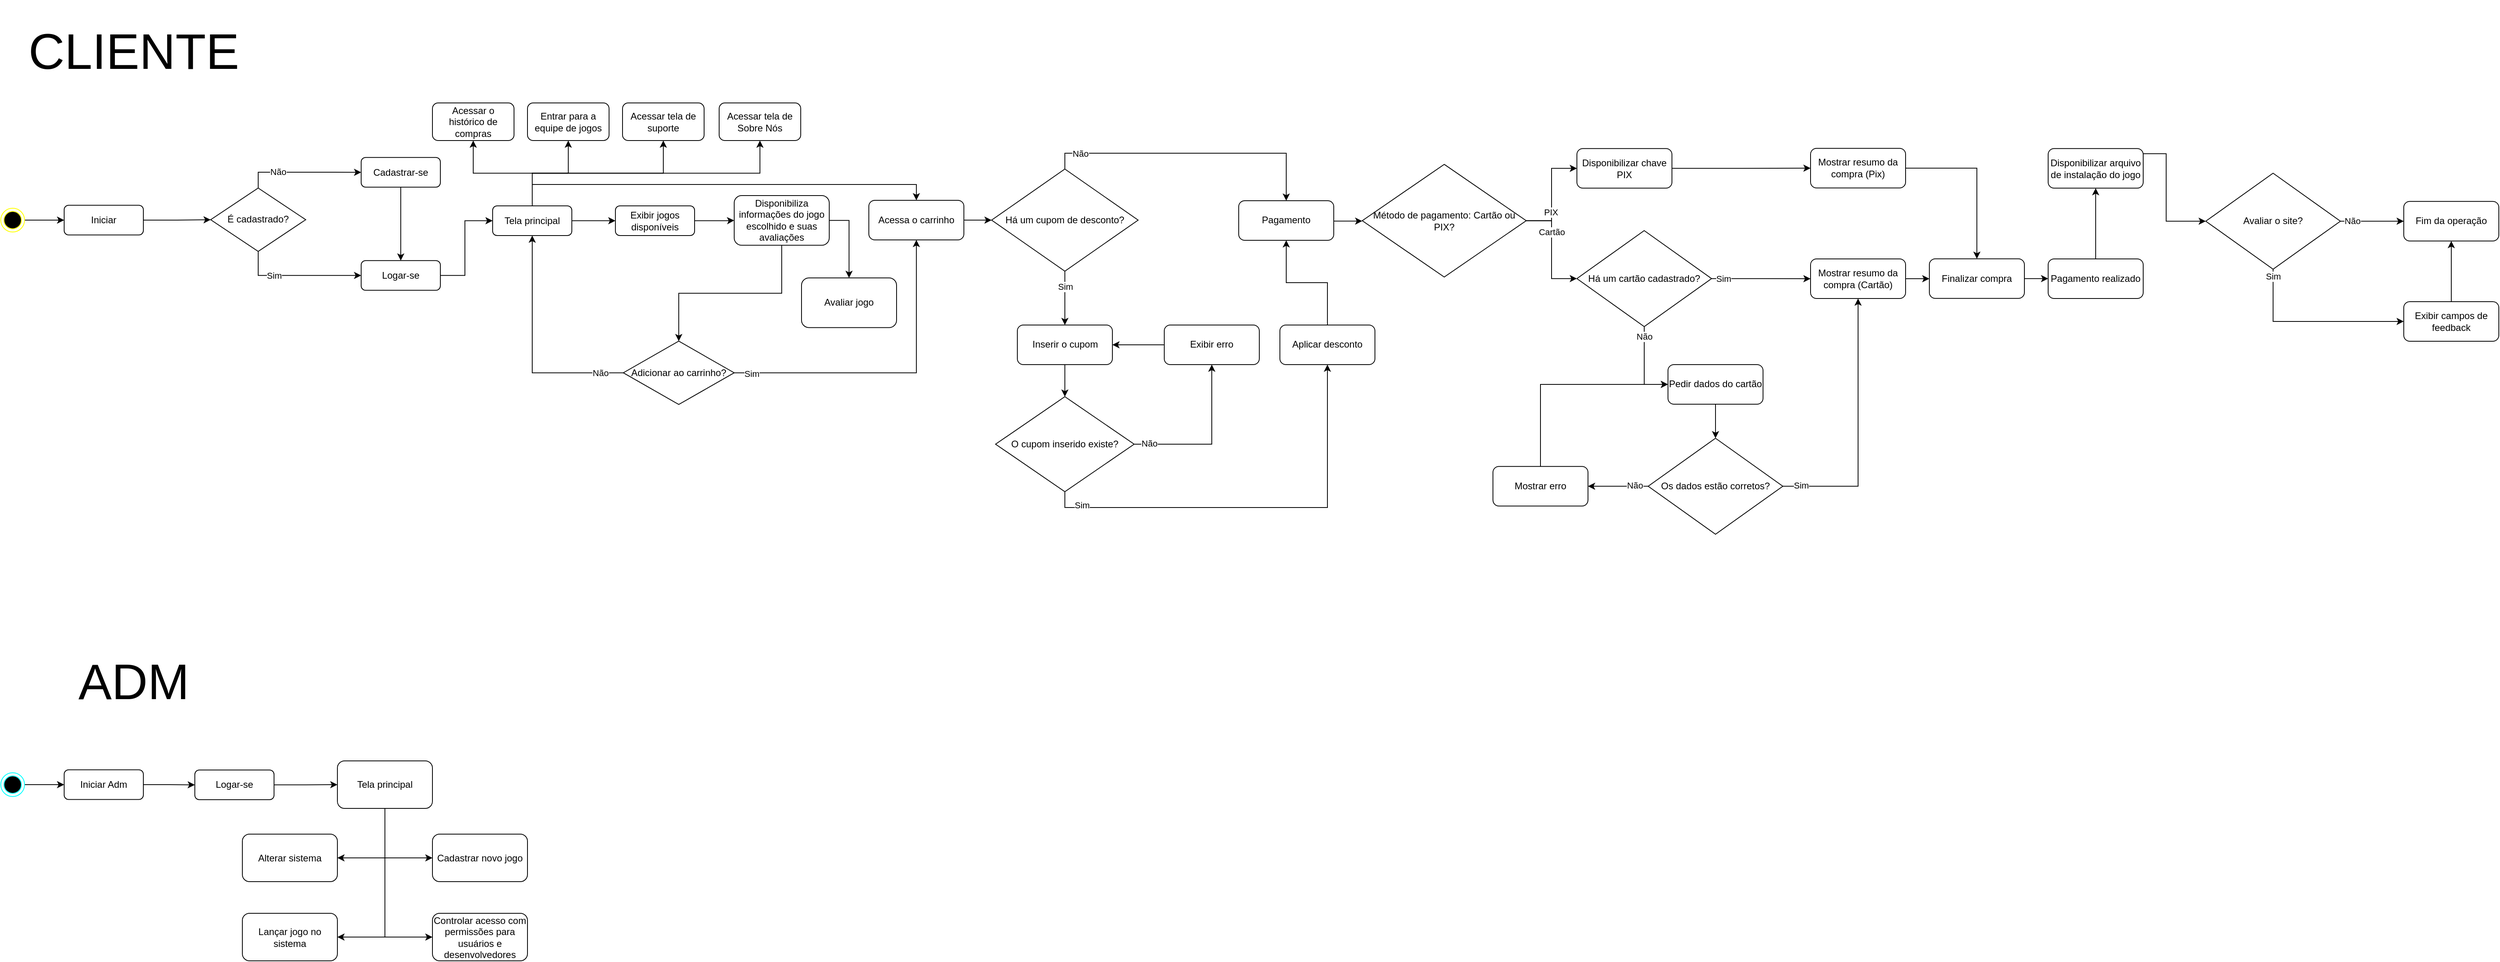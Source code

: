 <mxfile version="27.1.1">
  <diagram id="C5RBs43oDa-KdzZeNtuy" name="Page-1">
    <mxGraphModel dx="1026" dy="547" grid="1" gridSize="10" guides="1" tooltips="1" connect="1" arrows="1" fold="1" page="1" pageScale="1" pageWidth="827" pageHeight="1169" math="0" shadow="0">
      <root>
        <mxCell id="WIyWlLk6GJQsqaUBKTNV-0" />
        <mxCell id="WIyWlLk6GJQsqaUBKTNV-1" parent="WIyWlLk6GJQsqaUBKTNV-0" />
        <mxCell id="1SzBsBPXZqBtcYk88lzq-5" style="edgeStyle=orthogonalEdgeStyle;rounded=0;orthogonalLoop=1;jettySize=auto;html=1;exitX=1;exitY=0.5;exitDx=0;exitDy=0;entryX=0;entryY=0.5;entryDx=0;entryDy=0;" parent="WIyWlLk6GJQsqaUBKTNV-1" source="1SzBsBPXZqBtcYk88lzq-0" target="1SzBsBPXZqBtcYk88lzq-4" edge="1">
          <mxGeometry relative="1" as="geometry" />
        </mxCell>
        <mxCell id="1SzBsBPXZqBtcYk88lzq-0" value="" style="ellipse;html=1;shape=endState;fillColor=#000000;strokeColor=#FFFF00;" parent="WIyWlLk6GJQsqaUBKTNV-1" vertex="1">
          <mxGeometry x="185" y="302" width="30" height="30" as="geometry" />
        </mxCell>
        <mxCell id="1SzBsBPXZqBtcYk88lzq-4" value="Iniciar" style="rounded=1;whiteSpace=wrap;html=1;" parent="WIyWlLk6GJQsqaUBKTNV-1" vertex="1">
          <mxGeometry x="265" y="298.25" width="100" height="37.5" as="geometry" />
        </mxCell>
        <mxCell id="1SzBsBPXZqBtcYk88lzq-33" style="edgeStyle=orthogonalEdgeStyle;rounded=0;orthogonalLoop=1;jettySize=auto;html=1;entryX=0;entryY=0.5;entryDx=0;entryDy=0;" parent="WIyWlLk6GJQsqaUBKTNV-1" source="1SzBsBPXZqBtcYk88lzq-4" target="1SzBsBPXZqBtcYk88lzq-38" edge="1">
          <mxGeometry relative="1" as="geometry">
            <mxPoint x="605.0" y="228.75" as="targetPoint" />
            <mxPoint x="475" y="275" as="sourcePoint" />
          </mxGeometry>
        </mxCell>
        <mxCell id="1SzBsBPXZqBtcYk88lzq-40" style="edgeStyle=orthogonalEdgeStyle;rounded=0;orthogonalLoop=1;jettySize=auto;html=1;exitX=0.5;exitY=1;exitDx=0;exitDy=0;entryX=0;entryY=0.5;entryDx=0;entryDy=0;" parent="WIyWlLk6GJQsqaUBKTNV-1" source="1SzBsBPXZqBtcYk88lzq-38" target="1SzBsBPXZqBtcYk88lzq-39" edge="1">
          <mxGeometry relative="1" as="geometry" />
        </mxCell>
        <mxCell id="1SzBsBPXZqBtcYk88lzq-46" value="Sim" style="edgeLabel;html=1;align=center;verticalAlign=middle;resizable=0;points=[];" parent="1SzBsBPXZqBtcYk88lzq-40" connectable="0" vertex="1">
          <mxGeometry x="-0.226" y="-1" relative="1" as="geometry">
            <mxPoint x="-12" y="-1" as="offset" />
          </mxGeometry>
        </mxCell>
        <mxCell id="1SzBsBPXZqBtcYk88lzq-43" style="edgeStyle=orthogonalEdgeStyle;rounded=0;orthogonalLoop=1;jettySize=auto;html=1;exitX=0.5;exitY=0;exitDx=0;exitDy=0;entryX=0;entryY=0.5;entryDx=0;entryDy=0;" parent="WIyWlLk6GJQsqaUBKTNV-1" source="1SzBsBPXZqBtcYk88lzq-38" target="1SzBsBPXZqBtcYk88lzq-42" edge="1">
          <mxGeometry relative="1" as="geometry" />
        </mxCell>
        <mxCell id="1SzBsBPXZqBtcYk88lzq-44" value="Não" style="edgeLabel;html=1;align=center;verticalAlign=middle;resizable=0;points=[];" parent="1SzBsBPXZqBtcYk88lzq-43" connectable="0" vertex="1">
          <mxGeometry x="0.371" relative="1" as="geometry">
            <mxPoint x="-65" y="66" as="offset" />
          </mxGeometry>
        </mxCell>
        <mxCell id="Lc4B7oKeqXN2q5uEeSAr-0" value="Não" style="edgeLabel;html=1;align=center;verticalAlign=middle;resizable=0;points=[];" vertex="1" connectable="0" parent="1SzBsBPXZqBtcYk88lzq-43">
          <mxGeometry x="-0.402" y="1" relative="1" as="geometry">
            <mxPoint as="offset" />
          </mxGeometry>
        </mxCell>
        <mxCell id="1SzBsBPXZqBtcYk88lzq-38" value="É cadastrado?" style="rhombus;whiteSpace=wrap;html=1;" parent="WIyWlLk6GJQsqaUBKTNV-1" vertex="1">
          <mxGeometry x="450" y="276.49" width="120" height="80" as="geometry" />
        </mxCell>
        <mxCell id="RYv_guV0oGGCcxDcEiJ_-85" style="edgeStyle=orthogonalEdgeStyle;rounded=0;orthogonalLoop=1;jettySize=auto;html=1;exitX=1;exitY=0.5;exitDx=0;exitDy=0;entryX=0;entryY=0.5;entryDx=0;entryDy=0;" parent="WIyWlLk6GJQsqaUBKTNV-1" source="1SzBsBPXZqBtcYk88lzq-39" target="RYv_guV0oGGCcxDcEiJ_-84" edge="1">
          <mxGeometry relative="1" as="geometry">
            <Array as="points">
              <mxPoint x="771" y="387" />
              <mxPoint x="771" y="318" />
            </Array>
          </mxGeometry>
        </mxCell>
        <mxCell id="1SzBsBPXZqBtcYk88lzq-39" value="Logar-se" style="rounded=1;whiteSpace=wrap;html=1;" parent="WIyWlLk6GJQsqaUBKTNV-1" vertex="1">
          <mxGeometry x="640" y="368.12" width="100" height="37.5" as="geometry" />
        </mxCell>
        <mxCell id="1SzBsBPXZqBtcYk88lzq-45" style="edgeStyle=orthogonalEdgeStyle;rounded=0;orthogonalLoop=1;jettySize=auto;html=1;exitX=0.5;exitY=1;exitDx=0;exitDy=0;entryX=0.5;entryY=0;entryDx=0;entryDy=0;" parent="WIyWlLk6GJQsqaUBKTNV-1" source="1SzBsBPXZqBtcYk88lzq-42" target="1SzBsBPXZqBtcYk88lzq-39" edge="1">
          <mxGeometry relative="1" as="geometry" />
        </mxCell>
        <mxCell id="1SzBsBPXZqBtcYk88lzq-42" value="Cadastrar-se" style="rounded=1;whiteSpace=wrap;html=1;" parent="WIyWlLk6GJQsqaUBKTNV-1" vertex="1">
          <mxGeometry x="640" y="237.87" width="100" height="37.5" as="geometry" />
        </mxCell>
        <mxCell id="XJXXXrBX6UF0R7sf1k8g-0" style="edgeStyle=orthogonalEdgeStyle;rounded=0;orthogonalLoop=1;jettySize=auto;html=1;exitX=1;exitY=0.5;exitDx=0;exitDy=0;entryX=0;entryY=0.5;entryDx=0;entryDy=0;" parent="WIyWlLk6GJQsqaUBKTNV-1" source="XJXXXrBX6UF0R7sf1k8g-1" target="XJXXXrBX6UF0R7sf1k8g-3" edge="1">
          <mxGeometry relative="1" as="geometry" />
        </mxCell>
        <mxCell id="XJXXXrBX6UF0R7sf1k8g-1" value="" style="ellipse;html=1;shape=endState;fillColor=#000000;strokeColor=#00FFFF;" parent="WIyWlLk6GJQsqaUBKTNV-1" vertex="1">
          <mxGeometry x="185" y="1015" width="30" height="30" as="geometry" />
        </mxCell>
        <mxCell id="XJXXXrBX6UF0R7sf1k8g-2" style="edgeStyle=orthogonalEdgeStyle;rounded=0;orthogonalLoop=1;jettySize=auto;html=1;exitX=1;exitY=0.5;exitDx=0;exitDy=0;entryX=0;entryY=0.5;entryDx=0;entryDy=0;" parent="WIyWlLk6GJQsqaUBKTNV-1" source="XJXXXrBX6UF0R7sf1k8g-3" target="XJXXXrBX6UF0R7sf1k8g-10" edge="1">
          <mxGeometry relative="1" as="geometry">
            <mxPoint x="414" y="1030" as="targetPoint" />
          </mxGeometry>
        </mxCell>
        <mxCell id="XJXXXrBX6UF0R7sf1k8g-3" value="Iniciar Adm" style="rounded=1;whiteSpace=wrap;html=1;" parent="WIyWlLk6GJQsqaUBKTNV-1" vertex="1">
          <mxGeometry x="265" y="1011.25" width="100" height="37.5" as="geometry" />
        </mxCell>
        <mxCell id="dobvGp4MOFqiP2ddSErw-3" value="" style="edgeStyle=orthogonalEdgeStyle;rounded=0;orthogonalLoop=1;jettySize=auto;html=1;" parent="WIyWlLk6GJQsqaUBKTNV-1" source="XJXXXrBX6UF0R7sf1k8g-10" target="dobvGp4MOFqiP2ddSErw-2" edge="1">
          <mxGeometry relative="1" as="geometry" />
        </mxCell>
        <mxCell id="XJXXXrBX6UF0R7sf1k8g-10" value="Logar-se" style="rounded=1;whiteSpace=wrap;html=1;" parent="WIyWlLk6GJQsqaUBKTNV-1" vertex="1">
          <mxGeometry x="430" y="1011.5" width="100" height="37.5" as="geometry" />
        </mxCell>
        <mxCell id="qe04x3mOyRm4tF5T4k0E-8" style="edgeStyle=orthogonalEdgeStyle;rounded=0;orthogonalLoop=1;jettySize=auto;html=1;exitX=0.5;exitY=1;exitDx=0;exitDy=0;entryX=1;entryY=0.5;entryDx=0;entryDy=0;" parent="WIyWlLk6GJQsqaUBKTNV-1" source="dobvGp4MOFqiP2ddSErw-2" target="qe04x3mOyRm4tF5T4k0E-2" edge="1">
          <mxGeometry relative="1" as="geometry" />
        </mxCell>
        <mxCell id="qe04x3mOyRm4tF5T4k0E-9" style="edgeStyle=orthogonalEdgeStyle;rounded=0;orthogonalLoop=1;jettySize=auto;html=1;exitX=0.5;exitY=1;exitDx=0;exitDy=0;entryX=0;entryY=0.5;entryDx=0;entryDy=0;" parent="WIyWlLk6GJQsqaUBKTNV-1" source="dobvGp4MOFqiP2ddSErw-2" target="7GlUSVLypJ4G9-vJ-Vu1-31" edge="1">
          <mxGeometry relative="1" as="geometry">
            <mxPoint x="945" y="1303.5" as="targetPoint" />
          </mxGeometry>
        </mxCell>
        <mxCell id="qe04x3mOyRm4tF5T4k0E-10" style="edgeStyle=orthogonalEdgeStyle;rounded=0;orthogonalLoop=1;jettySize=auto;html=1;exitX=0.5;exitY=1;exitDx=0;exitDy=0;entryX=1;entryY=0.5;entryDx=0;entryDy=0;" parent="WIyWlLk6GJQsqaUBKTNV-1" source="dobvGp4MOFqiP2ddSErw-2" target="qe04x3mOyRm4tF5T4k0E-4" edge="1">
          <mxGeometry relative="1" as="geometry" />
        </mxCell>
        <mxCell id="qe04x3mOyRm4tF5T4k0E-11" style="edgeStyle=orthogonalEdgeStyle;rounded=0;orthogonalLoop=1;jettySize=auto;html=1;exitX=0.5;exitY=1;exitDx=0;exitDy=0;entryX=0;entryY=0.5;entryDx=0;entryDy=0;" parent="WIyWlLk6GJQsqaUBKTNV-1" source="dobvGp4MOFqiP2ddSErw-2" target="qe04x3mOyRm4tF5T4k0E-5" edge="1">
          <mxGeometry relative="1" as="geometry" />
        </mxCell>
        <mxCell id="dobvGp4MOFqiP2ddSErw-2" value="Tela principal" style="whiteSpace=wrap;html=1;rounded=1;" parent="WIyWlLk6GJQsqaUBKTNV-1" vertex="1">
          <mxGeometry x="610" y="1000" width="120" height="60" as="geometry" />
        </mxCell>
        <mxCell id="RYv_guV0oGGCcxDcEiJ_-9" style="edgeStyle=orthogonalEdgeStyle;rounded=0;orthogonalLoop=1;jettySize=auto;html=1;exitX=1;exitY=0.5;exitDx=0;exitDy=0;entryX=0;entryY=0.5;entryDx=0;entryDy=0;" parent="WIyWlLk6GJQsqaUBKTNV-1" source="7GlUSVLypJ4G9-vJ-Vu1-7" target="RYv_guV0oGGCcxDcEiJ_-8" edge="1">
          <mxGeometry relative="1" as="geometry">
            <mxPoint x="1081" y="317" as="sourcePoint" />
            <Array as="points">
              <mxPoint x="1101" y="318" />
              <mxPoint x="1121" y="317" />
            </Array>
          </mxGeometry>
        </mxCell>
        <mxCell id="Lc4B7oKeqXN2q5uEeSAr-8" style="edgeStyle=orthogonalEdgeStyle;rounded=0;orthogonalLoop=1;jettySize=auto;html=1;exitX=0.5;exitY=1;exitDx=0;exitDy=0;entryX=0.5;entryY=0;entryDx=0;entryDy=0;" edge="1" parent="WIyWlLk6GJQsqaUBKTNV-1" source="RYv_guV0oGGCcxDcEiJ_-8" target="RYv_guV0oGGCcxDcEiJ_-13">
          <mxGeometry relative="1" as="geometry" />
        </mxCell>
        <mxCell id="Lc4B7oKeqXN2q5uEeSAr-14" style="edgeStyle=orthogonalEdgeStyle;rounded=0;orthogonalLoop=1;jettySize=auto;html=1;exitX=1;exitY=0.5;exitDx=0;exitDy=0;entryX=0.5;entryY=0;entryDx=0;entryDy=0;" edge="1" parent="WIyWlLk6GJQsqaUBKTNV-1" source="RYv_guV0oGGCcxDcEiJ_-8" target="Lc4B7oKeqXN2q5uEeSAr-12">
          <mxGeometry relative="1" as="geometry" />
        </mxCell>
        <mxCell id="RYv_guV0oGGCcxDcEiJ_-8" value="Disponibiliza informações do jogo escolhido e suas avaliações" style="rounded=1;whiteSpace=wrap;html=1;" parent="WIyWlLk6GJQsqaUBKTNV-1" vertex="1">
          <mxGeometry x="1111" y="286" width="120" height="62.75" as="geometry" />
        </mxCell>
        <mxCell id="7GlUSVLypJ4G9-vJ-Vu1-14" style="edgeStyle=orthogonalEdgeStyle;rounded=0;orthogonalLoop=1;jettySize=auto;html=1;exitX=0;exitY=0.5;exitDx=0;exitDy=0;entryX=0.5;entryY=1;entryDx=0;entryDy=0;" parent="WIyWlLk6GJQsqaUBKTNV-1" source="RYv_guV0oGGCcxDcEiJ_-13" target="RYv_guV0oGGCcxDcEiJ_-84" edge="1">
          <mxGeometry relative="1" as="geometry" />
        </mxCell>
        <mxCell id="7GlUSVLypJ4G9-vJ-Vu1-15" value="Não" style="edgeLabel;html=1;align=center;verticalAlign=middle;resizable=0;points=[];" parent="7GlUSVLypJ4G9-vJ-Vu1-14" connectable="0" vertex="1">
          <mxGeometry x="-0.79" relative="1" as="geometry">
            <mxPoint x="1" as="offset" />
          </mxGeometry>
        </mxCell>
        <mxCell id="Lc4B7oKeqXN2q5uEeSAr-9" style="edgeStyle=orthogonalEdgeStyle;rounded=0;orthogonalLoop=1;jettySize=auto;html=1;exitX=1;exitY=0.5;exitDx=0;exitDy=0;" edge="1" parent="WIyWlLk6GJQsqaUBKTNV-1" source="RYv_guV0oGGCcxDcEiJ_-13" target="7GlUSVLypJ4G9-vJ-Vu1-1">
          <mxGeometry relative="1" as="geometry" />
        </mxCell>
        <mxCell id="Lc4B7oKeqXN2q5uEeSAr-10" value="Sim" style="edgeLabel;html=1;align=center;verticalAlign=middle;resizable=0;points=[];" vertex="1" connectable="0" parent="Lc4B7oKeqXN2q5uEeSAr-9">
          <mxGeometry x="-0.887" y="-1" relative="1" as="geometry">
            <mxPoint x="-1" as="offset" />
          </mxGeometry>
        </mxCell>
        <mxCell id="RYv_guV0oGGCcxDcEiJ_-13" value="Adicionar ao carrinho?" style="rhombus;whiteSpace=wrap;html=1;" parent="WIyWlLk6GJQsqaUBKTNV-1" vertex="1">
          <mxGeometry x="971" y="469.86" width="140" height="80" as="geometry" />
        </mxCell>
        <mxCell id="RYv_guV0oGGCcxDcEiJ_-27" style="edgeStyle=orthogonalEdgeStyle;rounded=0;orthogonalLoop=1;jettySize=auto;html=1;exitX=1;exitY=0.515;exitDx=0;exitDy=0;entryX=0;entryY=0.5;entryDx=0;entryDy=0;exitPerimeter=0;" parent="WIyWlLk6GJQsqaUBKTNV-1" source="7GlUSVLypJ4G9-vJ-Vu1-9" target="RYv_guV0oGGCcxDcEiJ_-26" edge="1">
          <mxGeometry relative="1" as="geometry">
            <mxPoint x="1821" y="198" as="sourcePoint" />
          </mxGeometry>
        </mxCell>
        <mxCell id="RYv_guV0oGGCcxDcEiJ_-31" style="edgeStyle=orthogonalEdgeStyle;rounded=0;orthogonalLoop=1;jettySize=auto;html=1;exitX=1;exitY=0.5;exitDx=0;exitDy=0;entryX=0;entryY=0.5;entryDx=0;entryDy=0;" parent="WIyWlLk6GJQsqaUBKTNV-1" source="RYv_guV0oGGCcxDcEiJ_-26" target="RYv_guV0oGGCcxDcEiJ_-30" edge="1">
          <mxGeometry relative="1" as="geometry">
            <mxPoint x="2085" y="318.245" as="sourcePoint" />
          </mxGeometry>
        </mxCell>
        <mxCell id="RYv_guV0oGGCcxDcEiJ_-32" value="PIX" style="edgeLabel;html=1;align=center;verticalAlign=middle;resizable=0;points=[];" parent="RYv_guV0oGGCcxDcEiJ_-31" connectable="0" vertex="1">
          <mxGeometry x="-0.171" y="1" relative="1" as="geometry">
            <mxPoint y="11" as="offset" />
          </mxGeometry>
        </mxCell>
        <mxCell id="RYv_guV0oGGCcxDcEiJ_-40" style="edgeStyle=orthogonalEdgeStyle;rounded=0;orthogonalLoop=1;jettySize=auto;html=1;exitX=1;exitY=0.5;exitDx=0;exitDy=0;entryX=0;entryY=0.5;entryDx=0;entryDy=0;" parent="WIyWlLk6GJQsqaUBKTNV-1" source="RYv_guV0oGGCcxDcEiJ_-26" target="RYv_guV0oGGCcxDcEiJ_-64" edge="1">
          <mxGeometry relative="1" as="geometry">
            <mxPoint x="2175" y="392.74" as="targetPoint" />
            <mxPoint x="2085" y="318.245" as="sourcePoint" />
          </mxGeometry>
        </mxCell>
        <mxCell id="RYv_guV0oGGCcxDcEiJ_-41" value="Cartão" style="edgeLabel;html=1;align=center;verticalAlign=middle;resizable=0;points=[];" parent="RYv_guV0oGGCcxDcEiJ_-40" connectable="0" vertex="1">
          <mxGeometry x="-0.007" relative="1" as="geometry">
            <mxPoint y="-22" as="offset" />
          </mxGeometry>
        </mxCell>
        <mxCell id="RYv_guV0oGGCcxDcEiJ_-26" value="Método de pagamento: Cartão ou PIX?" style="rhombus;whiteSpace=wrap;html=1;" parent="WIyWlLk6GJQsqaUBKTNV-1" vertex="1">
          <mxGeometry x="1904" y="246.56" width="207" height="142.38" as="geometry" />
        </mxCell>
        <mxCell id="Lc4B7oKeqXN2q5uEeSAr-43" style="edgeStyle=orthogonalEdgeStyle;rounded=0;orthogonalLoop=1;jettySize=auto;html=1;exitX=1;exitY=0.5;exitDx=0;exitDy=0;entryX=0;entryY=0.5;entryDx=0;entryDy=0;" edge="1" parent="WIyWlLk6GJQsqaUBKTNV-1" source="RYv_guV0oGGCcxDcEiJ_-30" target="Lc4B7oKeqXN2q5uEeSAr-42">
          <mxGeometry relative="1" as="geometry" />
        </mxCell>
        <mxCell id="RYv_guV0oGGCcxDcEiJ_-30" value="Disponibilizar chave PIX" style="rounded=1;whiteSpace=wrap;html=1;" parent="WIyWlLk6GJQsqaUBKTNV-1" vertex="1">
          <mxGeometry x="2175" y="226.62" width="120" height="50" as="geometry" />
        </mxCell>
        <mxCell id="7GlUSVLypJ4G9-vJ-Vu1-17" style="edgeStyle=orthogonalEdgeStyle;rounded=0;orthogonalLoop=1;jettySize=auto;html=1;exitX=1;exitY=0.5;exitDx=0;exitDy=0;entryX=0;entryY=0.5;entryDx=0;entryDy=0;" parent="WIyWlLk6GJQsqaUBKTNV-1" source="RYv_guV0oGGCcxDcEiJ_-44" target="RYv_guV0oGGCcxDcEiJ_-53" edge="1">
          <mxGeometry relative="1" as="geometry">
            <Array as="points">
              <mxPoint x="2919" y="233.13" />
              <mxPoint x="2919" y="318.13" />
            </Array>
          </mxGeometry>
        </mxCell>
        <mxCell id="RYv_guV0oGGCcxDcEiJ_-44" value="Disponibilizar arquivo de instalação do jogo" style="rounded=1;whiteSpace=wrap;html=1;" parent="WIyWlLk6GJQsqaUBKTNV-1" vertex="1">
          <mxGeometry x="2770" y="226.62" width="120" height="50" as="geometry" />
        </mxCell>
        <mxCell id="RYv_guV0oGGCcxDcEiJ_-55" style="edgeStyle=orthogonalEdgeStyle;rounded=0;orthogonalLoop=1;jettySize=auto;html=1;exitX=1;exitY=0.5;exitDx=0;exitDy=0;" parent="WIyWlLk6GJQsqaUBKTNV-1" source="RYv_guV0oGGCcxDcEiJ_-53" target="RYv_guV0oGGCcxDcEiJ_-54" edge="1">
          <mxGeometry relative="1" as="geometry" />
        </mxCell>
        <mxCell id="RYv_guV0oGGCcxDcEiJ_-57" value="Não" style="edgeLabel;html=1;align=center;verticalAlign=middle;resizable=0;points=[];" parent="RYv_guV0oGGCcxDcEiJ_-55" connectable="0" vertex="1">
          <mxGeometry x="-0.069" y="1" relative="1" as="geometry">
            <mxPoint x="-22" as="offset" />
          </mxGeometry>
        </mxCell>
        <mxCell id="7GlUSVLypJ4G9-vJ-Vu1-23" style="edgeStyle=orthogonalEdgeStyle;rounded=0;orthogonalLoop=1;jettySize=auto;html=1;exitX=0.5;exitY=1;exitDx=0;exitDy=0;entryX=0;entryY=0.5;entryDx=0;entryDy=0;" parent="WIyWlLk6GJQsqaUBKTNV-1" source="RYv_guV0oGGCcxDcEiJ_-53" target="RYv_guV0oGGCcxDcEiJ_-56" edge="1">
          <mxGeometry relative="1" as="geometry" />
        </mxCell>
        <mxCell id="7GlUSVLypJ4G9-vJ-Vu1-24" value="Sim" style="edgeLabel;html=1;align=center;verticalAlign=middle;resizable=0;points=[];" parent="7GlUSVLypJ4G9-vJ-Vu1-23" connectable="0" vertex="1">
          <mxGeometry x="-0.921" relative="1" as="geometry">
            <mxPoint as="offset" />
          </mxGeometry>
        </mxCell>
        <mxCell id="RYv_guV0oGGCcxDcEiJ_-53" value="Avaliar o site?" style="rhombus;whiteSpace=wrap;html=1;" parent="WIyWlLk6GJQsqaUBKTNV-1" vertex="1">
          <mxGeometry x="2969" y="257.75" width="170" height="121.25" as="geometry" />
        </mxCell>
        <mxCell id="RYv_guV0oGGCcxDcEiJ_-54" value="Fim da operação" style="rounded=1;whiteSpace=wrap;html=1;" parent="WIyWlLk6GJQsqaUBKTNV-1" vertex="1">
          <mxGeometry x="3219" y="293.38" width="120" height="50" as="geometry" />
        </mxCell>
        <mxCell id="RYv_guV0oGGCcxDcEiJ_-60" style="edgeStyle=orthogonalEdgeStyle;rounded=0;orthogonalLoop=1;jettySize=auto;html=1;exitX=0.5;exitY=0;exitDx=0;exitDy=0;entryX=0.5;entryY=1;entryDx=0;entryDy=0;" parent="WIyWlLk6GJQsqaUBKTNV-1" source="RYv_guV0oGGCcxDcEiJ_-56" target="RYv_guV0oGGCcxDcEiJ_-54" edge="1">
          <mxGeometry relative="1" as="geometry" />
        </mxCell>
        <mxCell id="RYv_guV0oGGCcxDcEiJ_-56" value="Exibir campos de feedback" style="rounded=1;whiteSpace=wrap;html=1;" parent="WIyWlLk6GJQsqaUBKTNV-1" vertex="1">
          <mxGeometry x="3219" y="419.99" width="120" height="50" as="geometry" />
        </mxCell>
        <mxCell id="RYv_guV0oGGCcxDcEiJ_-66" style="edgeStyle=orthogonalEdgeStyle;rounded=0;orthogonalLoop=1;jettySize=auto;html=1;exitX=1;exitY=0.5;exitDx=0;exitDy=0;entryX=0;entryY=0.5;entryDx=0;entryDy=0;" parent="WIyWlLk6GJQsqaUBKTNV-1" source="Lc4B7oKeqXN2q5uEeSAr-39" target="RYv_guV0oGGCcxDcEiJ_-65" edge="1">
          <mxGeometry relative="1" as="geometry" />
        </mxCell>
        <mxCell id="RYv_guV0oGGCcxDcEiJ_-70" style="edgeStyle=orthogonalEdgeStyle;rounded=0;orthogonalLoop=1;jettySize=auto;html=1;exitX=0.5;exitY=1;exitDx=0;exitDy=0;entryX=0;entryY=0.5;entryDx=0;entryDy=0;" parent="WIyWlLk6GJQsqaUBKTNV-1" source="RYv_guV0oGGCcxDcEiJ_-64" target="RYv_guV0oGGCcxDcEiJ_-69" edge="1">
          <mxGeometry relative="1" as="geometry" />
        </mxCell>
        <mxCell id="RYv_guV0oGGCcxDcEiJ_-71" value="Não" style="edgeLabel;html=1;align=center;verticalAlign=middle;resizable=0;points=[];" parent="RYv_guV0oGGCcxDcEiJ_-70" connectable="0" vertex="1">
          <mxGeometry x="-0.755" relative="1" as="geometry">
            <mxPoint as="offset" />
          </mxGeometry>
        </mxCell>
        <mxCell id="RYv_guV0oGGCcxDcEiJ_-64" value="Há um cartão cadastrado?" style="rhombus;whiteSpace=wrap;html=1;" parent="WIyWlLk6GJQsqaUBKTNV-1" vertex="1">
          <mxGeometry x="2175" y="330.24" width="170" height="121.25" as="geometry" />
        </mxCell>
        <mxCell id="RYv_guV0oGGCcxDcEiJ_-68" style="edgeStyle=orthogonalEdgeStyle;rounded=0;orthogonalLoop=1;jettySize=auto;html=1;exitX=0.5;exitY=0;exitDx=0;exitDy=0;entryX=0.5;entryY=1;entryDx=0;entryDy=0;" parent="WIyWlLk6GJQsqaUBKTNV-1" source="RYv_guV0oGGCcxDcEiJ_-65" target="RYv_guV0oGGCcxDcEiJ_-44" edge="1">
          <mxGeometry relative="1" as="geometry" />
        </mxCell>
        <mxCell id="RYv_guV0oGGCcxDcEiJ_-65" value="Pagamento realizado" style="rounded=1;whiteSpace=wrap;html=1;" parent="WIyWlLk6GJQsqaUBKTNV-1" vertex="1">
          <mxGeometry x="2770" y="366" width="120" height="50" as="geometry" />
        </mxCell>
        <mxCell id="RYv_guV0oGGCcxDcEiJ_-75" style="edgeStyle=orthogonalEdgeStyle;rounded=0;orthogonalLoop=1;jettySize=auto;html=1;exitX=0.5;exitY=1;exitDx=0;exitDy=0;" parent="WIyWlLk6GJQsqaUBKTNV-1" source="RYv_guV0oGGCcxDcEiJ_-69" target="RYv_guV0oGGCcxDcEiJ_-74" edge="1">
          <mxGeometry relative="1" as="geometry" />
        </mxCell>
        <mxCell id="RYv_guV0oGGCcxDcEiJ_-69" value="Pedir dados do cartão" style="rounded=1;whiteSpace=wrap;html=1;" parent="WIyWlLk6GJQsqaUBKTNV-1" vertex="1">
          <mxGeometry x="2290" y="499.49" width="120" height="50" as="geometry" />
        </mxCell>
        <mxCell id="7GlUSVLypJ4G9-vJ-Vu1-20" style="edgeStyle=orthogonalEdgeStyle;rounded=0;orthogonalLoop=1;jettySize=auto;html=1;exitX=1;exitY=0.5;exitDx=0;exitDy=0;entryX=0.5;entryY=1;entryDx=0;entryDy=0;" parent="WIyWlLk6GJQsqaUBKTNV-1" source="RYv_guV0oGGCcxDcEiJ_-74" target="Lc4B7oKeqXN2q5uEeSAr-35" edge="1">
          <mxGeometry relative="1" as="geometry" />
        </mxCell>
        <mxCell id="7GlUSVLypJ4G9-vJ-Vu1-21" value="Sim" style="edgeLabel;html=1;align=center;verticalAlign=middle;resizable=0;points=[];" parent="7GlUSVLypJ4G9-vJ-Vu1-20" connectable="0" vertex="1">
          <mxGeometry x="-0.605" relative="1" as="geometry">
            <mxPoint x="-43" y="-1" as="offset" />
          </mxGeometry>
        </mxCell>
        <mxCell id="qe04x3mOyRm4tF5T4k0E-21" style="edgeStyle=orthogonalEdgeStyle;rounded=0;orthogonalLoop=1;jettySize=auto;html=1;entryX=1;entryY=0.5;entryDx=0;entryDy=0;" parent="WIyWlLk6GJQsqaUBKTNV-1" source="RYv_guV0oGGCcxDcEiJ_-74" target="RYv_guV0oGGCcxDcEiJ_-78" edge="1">
          <mxGeometry relative="1" as="geometry" />
        </mxCell>
        <mxCell id="fA4EnLWFK2wPFM1SBRzB-0" value="Não" style="edgeLabel;html=1;align=center;verticalAlign=middle;resizable=0;points=[];" parent="qe04x3mOyRm4tF5T4k0E-21" vertex="1" connectable="0">
          <mxGeometry x="-0.708" y="2" relative="1" as="geometry">
            <mxPoint x="-6" y="-3" as="offset" />
          </mxGeometry>
        </mxCell>
        <mxCell id="RYv_guV0oGGCcxDcEiJ_-74" value="Os dados estão corretos?" style="rhombus;whiteSpace=wrap;html=1;" parent="WIyWlLk6GJQsqaUBKTNV-1" vertex="1">
          <mxGeometry x="2265" y="592.49" width="170" height="121.25" as="geometry" />
        </mxCell>
        <mxCell id="RYv_guV0oGGCcxDcEiJ_-83" style="edgeStyle=orthogonalEdgeStyle;rounded=0;orthogonalLoop=1;jettySize=auto;html=1;exitX=0.5;exitY=0;exitDx=0;exitDy=0;entryX=0;entryY=0.5;entryDx=0;entryDy=0;" parent="WIyWlLk6GJQsqaUBKTNV-1" source="RYv_guV0oGGCcxDcEiJ_-78" target="RYv_guV0oGGCcxDcEiJ_-69" edge="1">
          <mxGeometry relative="1" as="geometry" />
        </mxCell>
        <mxCell id="RYv_guV0oGGCcxDcEiJ_-78" value="Mostrar erro" style="rounded=1;whiteSpace=wrap;html=1;" parent="WIyWlLk6GJQsqaUBKTNV-1" vertex="1">
          <mxGeometry x="2069" y="628.12" width="120" height="50" as="geometry" />
        </mxCell>
        <mxCell id="RYv_guV0oGGCcxDcEiJ_-86" style="edgeStyle=orthogonalEdgeStyle;rounded=0;orthogonalLoop=1;jettySize=auto;html=1;exitX=1;exitY=0.5;exitDx=0;exitDy=0;entryX=0;entryY=0.5;entryDx=0;entryDy=0;" parent="WIyWlLk6GJQsqaUBKTNV-1" source="RYv_guV0oGGCcxDcEiJ_-84" target="7GlUSVLypJ4G9-vJ-Vu1-7" edge="1">
          <mxGeometry relative="1" as="geometry">
            <mxPoint x="941" y="317" as="targetPoint" />
          </mxGeometry>
        </mxCell>
        <mxCell id="Lc4B7oKeqXN2q5uEeSAr-3" style="edgeStyle=orthogonalEdgeStyle;rounded=0;orthogonalLoop=1;jettySize=auto;html=1;exitX=0.5;exitY=0;exitDx=0;exitDy=0;entryX=0.5;entryY=1;entryDx=0;entryDy=0;" edge="1" parent="WIyWlLk6GJQsqaUBKTNV-1" source="RYv_guV0oGGCcxDcEiJ_-84" target="Lc4B7oKeqXN2q5uEeSAr-1">
          <mxGeometry relative="1" as="geometry" />
        </mxCell>
        <mxCell id="Lc4B7oKeqXN2q5uEeSAr-4" style="edgeStyle=orthogonalEdgeStyle;rounded=0;orthogonalLoop=1;jettySize=auto;html=1;exitX=0.5;exitY=0;exitDx=0;exitDy=0;entryX=0.5;entryY=1;entryDx=0;entryDy=0;" edge="1" parent="WIyWlLk6GJQsqaUBKTNV-1" source="RYv_guV0oGGCcxDcEiJ_-84" target="Lc4B7oKeqXN2q5uEeSAr-2">
          <mxGeometry relative="1" as="geometry" />
        </mxCell>
        <mxCell id="Lc4B7oKeqXN2q5uEeSAr-5" style="edgeStyle=orthogonalEdgeStyle;rounded=0;orthogonalLoop=1;jettySize=auto;html=1;exitX=0.5;exitY=0;exitDx=0;exitDy=0;" edge="1" parent="WIyWlLk6GJQsqaUBKTNV-1" source="RYv_guV0oGGCcxDcEiJ_-84" target="vYOpSd9B1aAu_Q23RFO4-0">
          <mxGeometry relative="1" as="geometry" />
        </mxCell>
        <mxCell id="Lc4B7oKeqXN2q5uEeSAr-6" style="edgeStyle=orthogonalEdgeStyle;rounded=0;orthogonalLoop=1;jettySize=auto;html=1;exitX=0.5;exitY=0;exitDx=0;exitDy=0;" edge="1" parent="WIyWlLk6GJQsqaUBKTNV-1" source="RYv_guV0oGGCcxDcEiJ_-84" target="7GlUSVLypJ4G9-vJ-Vu1-8">
          <mxGeometry relative="1" as="geometry" />
        </mxCell>
        <mxCell id="Lc4B7oKeqXN2q5uEeSAr-7" style="edgeStyle=orthogonalEdgeStyle;rounded=0;orthogonalLoop=1;jettySize=auto;html=1;exitX=0.5;exitY=0;exitDx=0;exitDy=0;entryX=0.5;entryY=0;entryDx=0;entryDy=0;" edge="1" parent="WIyWlLk6GJQsqaUBKTNV-1" source="RYv_guV0oGGCcxDcEiJ_-84" target="7GlUSVLypJ4G9-vJ-Vu1-1">
          <mxGeometry relative="1" as="geometry" />
        </mxCell>
        <mxCell id="RYv_guV0oGGCcxDcEiJ_-84" value="Tela principal" style="rounded=1;whiteSpace=wrap;html=1;" parent="WIyWlLk6GJQsqaUBKTNV-1" vertex="1">
          <mxGeometry x="806" y="299" width="100" height="37.5" as="geometry" />
        </mxCell>
        <mxCell id="Lc4B7oKeqXN2q5uEeSAr-18" style="edgeStyle=orthogonalEdgeStyle;rounded=0;orthogonalLoop=1;jettySize=auto;html=1;exitX=1;exitY=0.5;exitDx=0;exitDy=0;entryX=0;entryY=0.5;entryDx=0;entryDy=0;" edge="1" parent="WIyWlLk6GJQsqaUBKTNV-1" source="7GlUSVLypJ4G9-vJ-Vu1-1" target="Lc4B7oKeqXN2q5uEeSAr-15">
          <mxGeometry relative="1" as="geometry" />
        </mxCell>
        <mxCell id="7GlUSVLypJ4G9-vJ-Vu1-1" value="Acessa o carrinho" style="rounded=1;whiteSpace=wrap;html=1;" parent="WIyWlLk6GJQsqaUBKTNV-1" vertex="1">
          <mxGeometry x="1281" y="292" width="120" height="50" as="geometry" />
        </mxCell>
        <mxCell id="7GlUSVLypJ4G9-vJ-Vu1-7" value="Exibir jogos disponíveis" style="rounded=1;whiteSpace=wrap;html=1;" parent="WIyWlLk6GJQsqaUBKTNV-1" vertex="1">
          <mxGeometry x="961" y="299" width="100" height="37.5" as="geometry" />
        </mxCell>
        <mxCell id="7GlUSVLypJ4G9-vJ-Vu1-8" value="Acessar o histórico de compras" style="rounded=1;whiteSpace=wrap;html=1;" parent="WIyWlLk6GJQsqaUBKTNV-1" vertex="1">
          <mxGeometry x="730" y="169" width="103" height="47.5" as="geometry" />
        </mxCell>
        <mxCell id="7GlUSVLypJ4G9-vJ-Vu1-9" value="Pagamento" style="rounded=1;whiteSpace=wrap;html=1;" parent="WIyWlLk6GJQsqaUBKTNV-1" vertex="1">
          <mxGeometry x="1748" y="292.49" width="120" height="50" as="geometry" />
        </mxCell>
        <mxCell id="7GlUSVLypJ4G9-vJ-Vu1-26" value="&lt;font style=&quot;font-size: 63px;&quot;&gt;CLIENTE&lt;/font&gt;" style="text;html=1;align=center;verticalAlign=middle;whiteSpace=wrap;rounded=0;" parent="WIyWlLk6GJQsqaUBKTNV-1" vertex="1">
          <mxGeometry x="208" y="39" width="290" height="130" as="geometry" />
        </mxCell>
        <mxCell id="7GlUSVLypJ4G9-vJ-Vu1-31" value="Cadastrar novo jogo" style="whiteSpace=wrap;html=1;rounded=1;" parent="WIyWlLk6GJQsqaUBKTNV-1" vertex="1">
          <mxGeometry x="730" y="1092.5" width="120" height="60" as="geometry" />
        </mxCell>
        <mxCell id="qe04x3mOyRm4tF5T4k0E-2" value="Alterar sistema" style="whiteSpace=wrap;html=1;rounded=1;" parent="WIyWlLk6GJQsqaUBKTNV-1" vertex="1">
          <mxGeometry x="490" y="1092.5" width="120" height="60" as="geometry" />
        </mxCell>
        <mxCell id="qe04x3mOyRm4tF5T4k0E-4" value="Lançar jogo no sistema" style="whiteSpace=wrap;html=1;rounded=1;" parent="WIyWlLk6GJQsqaUBKTNV-1" vertex="1">
          <mxGeometry x="490" y="1192.5" width="120" height="60" as="geometry" />
        </mxCell>
        <mxCell id="qe04x3mOyRm4tF5T4k0E-5" value="Controlar acesso com permissões para usuários e desenvolvedores" style="whiteSpace=wrap;html=1;rounded=1;" parent="WIyWlLk6GJQsqaUBKTNV-1" vertex="1">
          <mxGeometry x="730" y="1192.5" width="120" height="60" as="geometry" />
        </mxCell>
        <mxCell id="qe04x3mOyRm4tF5T4k0E-18" value="&lt;span style=&quot;font-size: 63px;&quot;&gt;ADM&lt;/span&gt;" style="text;html=1;align=center;verticalAlign=middle;whiteSpace=wrap;rounded=0;" parent="WIyWlLk6GJQsqaUBKTNV-1" vertex="1">
          <mxGeometry x="208" y="835" width="290" height="130" as="geometry" />
        </mxCell>
        <mxCell id="vYOpSd9B1aAu_Q23RFO4-0" value="Entrar para a equipe de jogos" style="rounded=1;whiteSpace=wrap;html=1;" parent="WIyWlLk6GJQsqaUBKTNV-1" vertex="1">
          <mxGeometry x="850" y="169" width="103" height="47.5" as="geometry" />
        </mxCell>
        <mxCell id="Lc4B7oKeqXN2q5uEeSAr-1" value="Acessar tela de suporte" style="rounded=1;whiteSpace=wrap;html=1;" vertex="1" parent="WIyWlLk6GJQsqaUBKTNV-1">
          <mxGeometry x="970" y="169" width="103" height="47.5" as="geometry" />
        </mxCell>
        <mxCell id="Lc4B7oKeqXN2q5uEeSAr-2" value="Acessar tela de Sobre Nós" style="rounded=1;whiteSpace=wrap;html=1;" vertex="1" parent="WIyWlLk6GJQsqaUBKTNV-1">
          <mxGeometry x="1092" y="169" width="103" height="47.5" as="geometry" />
        </mxCell>
        <mxCell id="Lc4B7oKeqXN2q5uEeSAr-12" value="Avaliar jogo" style="rounded=1;whiteSpace=wrap;html=1;" vertex="1" parent="WIyWlLk6GJQsqaUBKTNV-1">
          <mxGeometry x="1196" y="390" width="120" height="62.75" as="geometry" />
        </mxCell>
        <mxCell id="Lc4B7oKeqXN2q5uEeSAr-20" style="edgeStyle=orthogonalEdgeStyle;rounded=0;orthogonalLoop=1;jettySize=auto;html=1;exitX=0.5;exitY=0;exitDx=0;exitDy=0;entryX=0.5;entryY=0;entryDx=0;entryDy=0;" edge="1" parent="WIyWlLk6GJQsqaUBKTNV-1" source="Lc4B7oKeqXN2q5uEeSAr-15" target="7GlUSVLypJ4G9-vJ-Vu1-9">
          <mxGeometry relative="1" as="geometry" />
        </mxCell>
        <mxCell id="Lc4B7oKeqXN2q5uEeSAr-21" value="Não" style="edgeLabel;html=1;align=center;verticalAlign=middle;resizable=0;points=[];" vertex="1" connectable="0" parent="Lc4B7oKeqXN2q5uEeSAr-20">
          <mxGeometry x="-0.78" relative="1" as="geometry">
            <mxPoint as="offset" />
          </mxGeometry>
        </mxCell>
        <mxCell id="Lc4B7oKeqXN2q5uEeSAr-23" style="edgeStyle=orthogonalEdgeStyle;rounded=0;orthogonalLoop=1;jettySize=auto;html=1;exitX=0.5;exitY=1;exitDx=0;exitDy=0;entryX=0.5;entryY=0;entryDx=0;entryDy=0;" edge="1" parent="WIyWlLk6GJQsqaUBKTNV-1" source="Lc4B7oKeqXN2q5uEeSAr-15" target="Lc4B7oKeqXN2q5uEeSAr-22">
          <mxGeometry relative="1" as="geometry" />
        </mxCell>
        <mxCell id="Lc4B7oKeqXN2q5uEeSAr-24" value="Sim" style="edgeLabel;html=1;align=center;verticalAlign=middle;resizable=0;points=[];" vertex="1" connectable="0" parent="Lc4B7oKeqXN2q5uEeSAr-23">
          <mxGeometry x="-0.421" relative="1" as="geometry">
            <mxPoint as="offset" />
          </mxGeometry>
        </mxCell>
        <mxCell id="Lc4B7oKeqXN2q5uEeSAr-15" value="Há um cupom de desconto?" style="rhombus;whiteSpace=wrap;html=1;" vertex="1" parent="WIyWlLk6GJQsqaUBKTNV-1">
          <mxGeometry x="1436" y="252.5" width="185" height="129" as="geometry" />
        </mxCell>
        <mxCell id="Lc4B7oKeqXN2q5uEeSAr-26" style="edgeStyle=orthogonalEdgeStyle;rounded=0;orthogonalLoop=1;jettySize=auto;html=1;exitX=0.5;exitY=1;exitDx=0;exitDy=0;" edge="1" parent="WIyWlLk6GJQsqaUBKTNV-1" source="Lc4B7oKeqXN2q5uEeSAr-22" target="Lc4B7oKeqXN2q5uEeSAr-25">
          <mxGeometry relative="1" as="geometry" />
        </mxCell>
        <mxCell id="Lc4B7oKeqXN2q5uEeSAr-22" value="Inserir o cupom" style="rounded=1;whiteSpace=wrap;html=1;" vertex="1" parent="WIyWlLk6GJQsqaUBKTNV-1">
          <mxGeometry x="1468.5" y="449.49" width="120" height="50" as="geometry" />
        </mxCell>
        <mxCell id="Lc4B7oKeqXN2q5uEeSAr-28" style="edgeStyle=orthogonalEdgeStyle;rounded=0;orthogonalLoop=1;jettySize=auto;html=1;exitX=1;exitY=0.5;exitDx=0;exitDy=0;entryX=0.5;entryY=1;entryDx=0;entryDy=0;" edge="1" parent="WIyWlLk6GJQsqaUBKTNV-1" source="Lc4B7oKeqXN2q5uEeSAr-25" target="Lc4B7oKeqXN2q5uEeSAr-27">
          <mxGeometry relative="1" as="geometry" />
        </mxCell>
        <mxCell id="Lc4B7oKeqXN2q5uEeSAr-30" value="Não" style="edgeLabel;html=1;align=center;verticalAlign=middle;resizable=0;points=[];" vertex="1" connectable="0" parent="Lc4B7oKeqXN2q5uEeSAr-28">
          <mxGeometry x="-0.809" y="1" relative="1" as="geometry">
            <mxPoint as="offset" />
          </mxGeometry>
        </mxCell>
        <mxCell id="Lc4B7oKeqXN2q5uEeSAr-32" style="edgeStyle=orthogonalEdgeStyle;rounded=0;orthogonalLoop=1;jettySize=auto;html=1;exitX=0.5;exitY=1;exitDx=0;exitDy=0;entryX=0.5;entryY=1;entryDx=0;entryDy=0;" edge="1" parent="WIyWlLk6GJQsqaUBKTNV-1" source="Lc4B7oKeqXN2q5uEeSAr-25" target="Lc4B7oKeqXN2q5uEeSAr-31">
          <mxGeometry relative="1" as="geometry" />
        </mxCell>
        <mxCell id="Lc4B7oKeqXN2q5uEeSAr-33" value="Sim" style="edgeLabel;html=1;align=center;verticalAlign=middle;resizable=0;points=[];" vertex="1" connectable="0" parent="Lc4B7oKeqXN2q5uEeSAr-32">
          <mxGeometry x="-0.844" y="4" relative="1" as="geometry">
            <mxPoint y="1" as="offset" />
          </mxGeometry>
        </mxCell>
        <mxCell id="Lc4B7oKeqXN2q5uEeSAr-25" value="O cupom inserido existe?" style="rhombus;whiteSpace=wrap;html=1;" vertex="1" parent="WIyWlLk6GJQsqaUBKTNV-1">
          <mxGeometry x="1441" y="540" width="175" height="120" as="geometry" />
        </mxCell>
        <mxCell id="Lc4B7oKeqXN2q5uEeSAr-29" style="edgeStyle=orthogonalEdgeStyle;rounded=0;orthogonalLoop=1;jettySize=auto;html=1;exitX=0;exitY=0.5;exitDx=0;exitDy=0;entryX=1;entryY=0.5;entryDx=0;entryDy=0;" edge="1" parent="WIyWlLk6GJQsqaUBKTNV-1" source="Lc4B7oKeqXN2q5uEeSAr-27" target="Lc4B7oKeqXN2q5uEeSAr-22">
          <mxGeometry relative="1" as="geometry" />
        </mxCell>
        <mxCell id="Lc4B7oKeqXN2q5uEeSAr-27" value="Exibir erro" style="rounded=1;whiteSpace=wrap;html=1;" vertex="1" parent="WIyWlLk6GJQsqaUBKTNV-1">
          <mxGeometry x="1654" y="449.49" width="120" height="50" as="geometry" />
        </mxCell>
        <mxCell id="Lc4B7oKeqXN2q5uEeSAr-34" style="edgeStyle=orthogonalEdgeStyle;rounded=0;orthogonalLoop=1;jettySize=auto;html=1;exitX=0.5;exitY=0;exitDx=0;exitDy=0;entryX=0.5;entryY=1;entryDx=0;entryDy=0;" edge="1" parent="WIyWlLk6GJQsqaUBKTNV-1" source="Lc4B7oKeqXN2q5uEeSAr-31" target="7GlUSVLypJ4G9-vJ-Vu1-9">
          <mxGeometry relative="1" as="geometry" />
        </mxCell>
        <mxCell id="Lc4B7oKeqXN2q5uEeSAr-31" value="Aplicar desconto" style="rounded=1;whiteSpace=wrap;html=1;" vertex="1" parent="WIyWlLk6GJQsqaUBKTNV-1">
          <mxGeometry x="1800" y="449.49" width="120" height="50" as="geometry" />
        </mxCell>
        <mxCell id="Lc4B7oKeqXN2q5uEeSAr-36" value="" style="edgeStyle=orthogonalEdgeStyle;rounded=0;orthogonalLoop=1;jettySize=auto;html=1;exitX=1;exitY=0.5;exitDx=0;exitDy=0;entryX=0;entryY=0.5;entryDx=0;entryDy=0;" edge="1" parent="WIyWlLk6GJQsqaUBKTNV-1" source="RYv_guV0oGGCcxDcEiJ_-64" target="Lc4B7oKeqXN2q5uEeSAr-35">
          <mxGeometry relative="1" as="geometry">
            <mxPoint x="2345" y="391" as="sourcePoint" />
            <mxPoint x="2680" y="391" as="targetPoint" />
          </mxGeometry>
        </mxCell>
        <mxCell id="Lc4B7oKeqXN2q5uEeSAr-37" value="Sim" style="edgeLabel;html=1;align=center;verticalAlign=middle;resizable=0;points=[];" connectable="0" vertex="1" parent="Lc4B7oKeqXN2q5uEeSAr-36">
          <mxGeometry x="-0.148" y="-1" relative="1" as="geometry">
            <mxPoint x="-39" y="-1" as="offset" />
          </mxGeometry>
        </mxCell>
        <mxCell id="Lc4B7oKeqXN2q5uEeSAr-35" value="Mostrar resumo da compra (Cartão)" style="rounded=1;whiteSpace=wrap;html=1;" vertex="1" parent="WIyWlLk6GJQsqaUBKTNV-1">
          <mxGeometry x="2470" y="366" width="120" height="50" as="geometry" />
        </mxCell>
        <mxCell id="Lc4B7oKeqXN2q5uEeSAr-40" value="" style="edgeStyle=orthogonalEdgeStyle;rounded=0;orthogonalLoop=1;jettySize=auto;html=1;exitX=1;exitY=0.5;exitDx=0;exitDy=0;entryX=0;entryY=0.5;entryDx=0;entryDy=0;" edge="1" parent="WIyWlLk6GJQsqaUBKTNV-1" source="Lc4B7oKeqXN2q5uEeSAr-35" target="Lc4B7oKeqXN2q5uEeSAr-39">
          <mxGeometry relative="1" as="geometry">
            <mxPoint x="2590" y="391" as="sourcePoint" />
            <mxPoint x="2770" y="391" as="targetPoint" />
          </mxGeometry>
        </mxCell>
        <mxCell id="Lc4B7oKeqXN2q5uEeSAr-39" value="Finalizar compra" style="rounded=1;whiteSpace=wrap;html=1;" vertex="1" parent="WIyWlLk6GJQsqaUBKTNV-1">
          <mxGeometry x="2620" y="365.87" width="120" height="50" as="geometry" />
        </mxCell>
        <mxCell id="Lc4B7oKeqXN2q5uEeSAr-44" style="edgeStyle=orthogonalEdgeStyle;rounded=0;orthogonalLoop=1;jettySize=auto;html=1;entryX=0.5;entryY=0;entryDx=0;entryDy=0;" edge="1" parent="WIyWlLk6GJQsqaUBKTNV-1" source="Lc4B7oKeqXN2q5uEeSAr-42" target="Lc4B7oKeqXN2q5uEeSAr-39">
          <mxGeometry relative="1" as="geometry" />
        </mxCell>
        <mxCell id="Lc4B7oKeqXN2q5uEeSAr-42" value="Mostrar resumo da compra (Pix)" style="rounded=1;whiteSpace=wrap;html=1;" vertex="1" parent="WIyWlLk6GJQsqaUBKTNV-1">
          <mxGeometry x="2470" y="226.37" width="120" height="50" as="geometry" />
        </mxCell>
      </root>
    </mxGraphModel>
  </diagram>
</mxfile>
